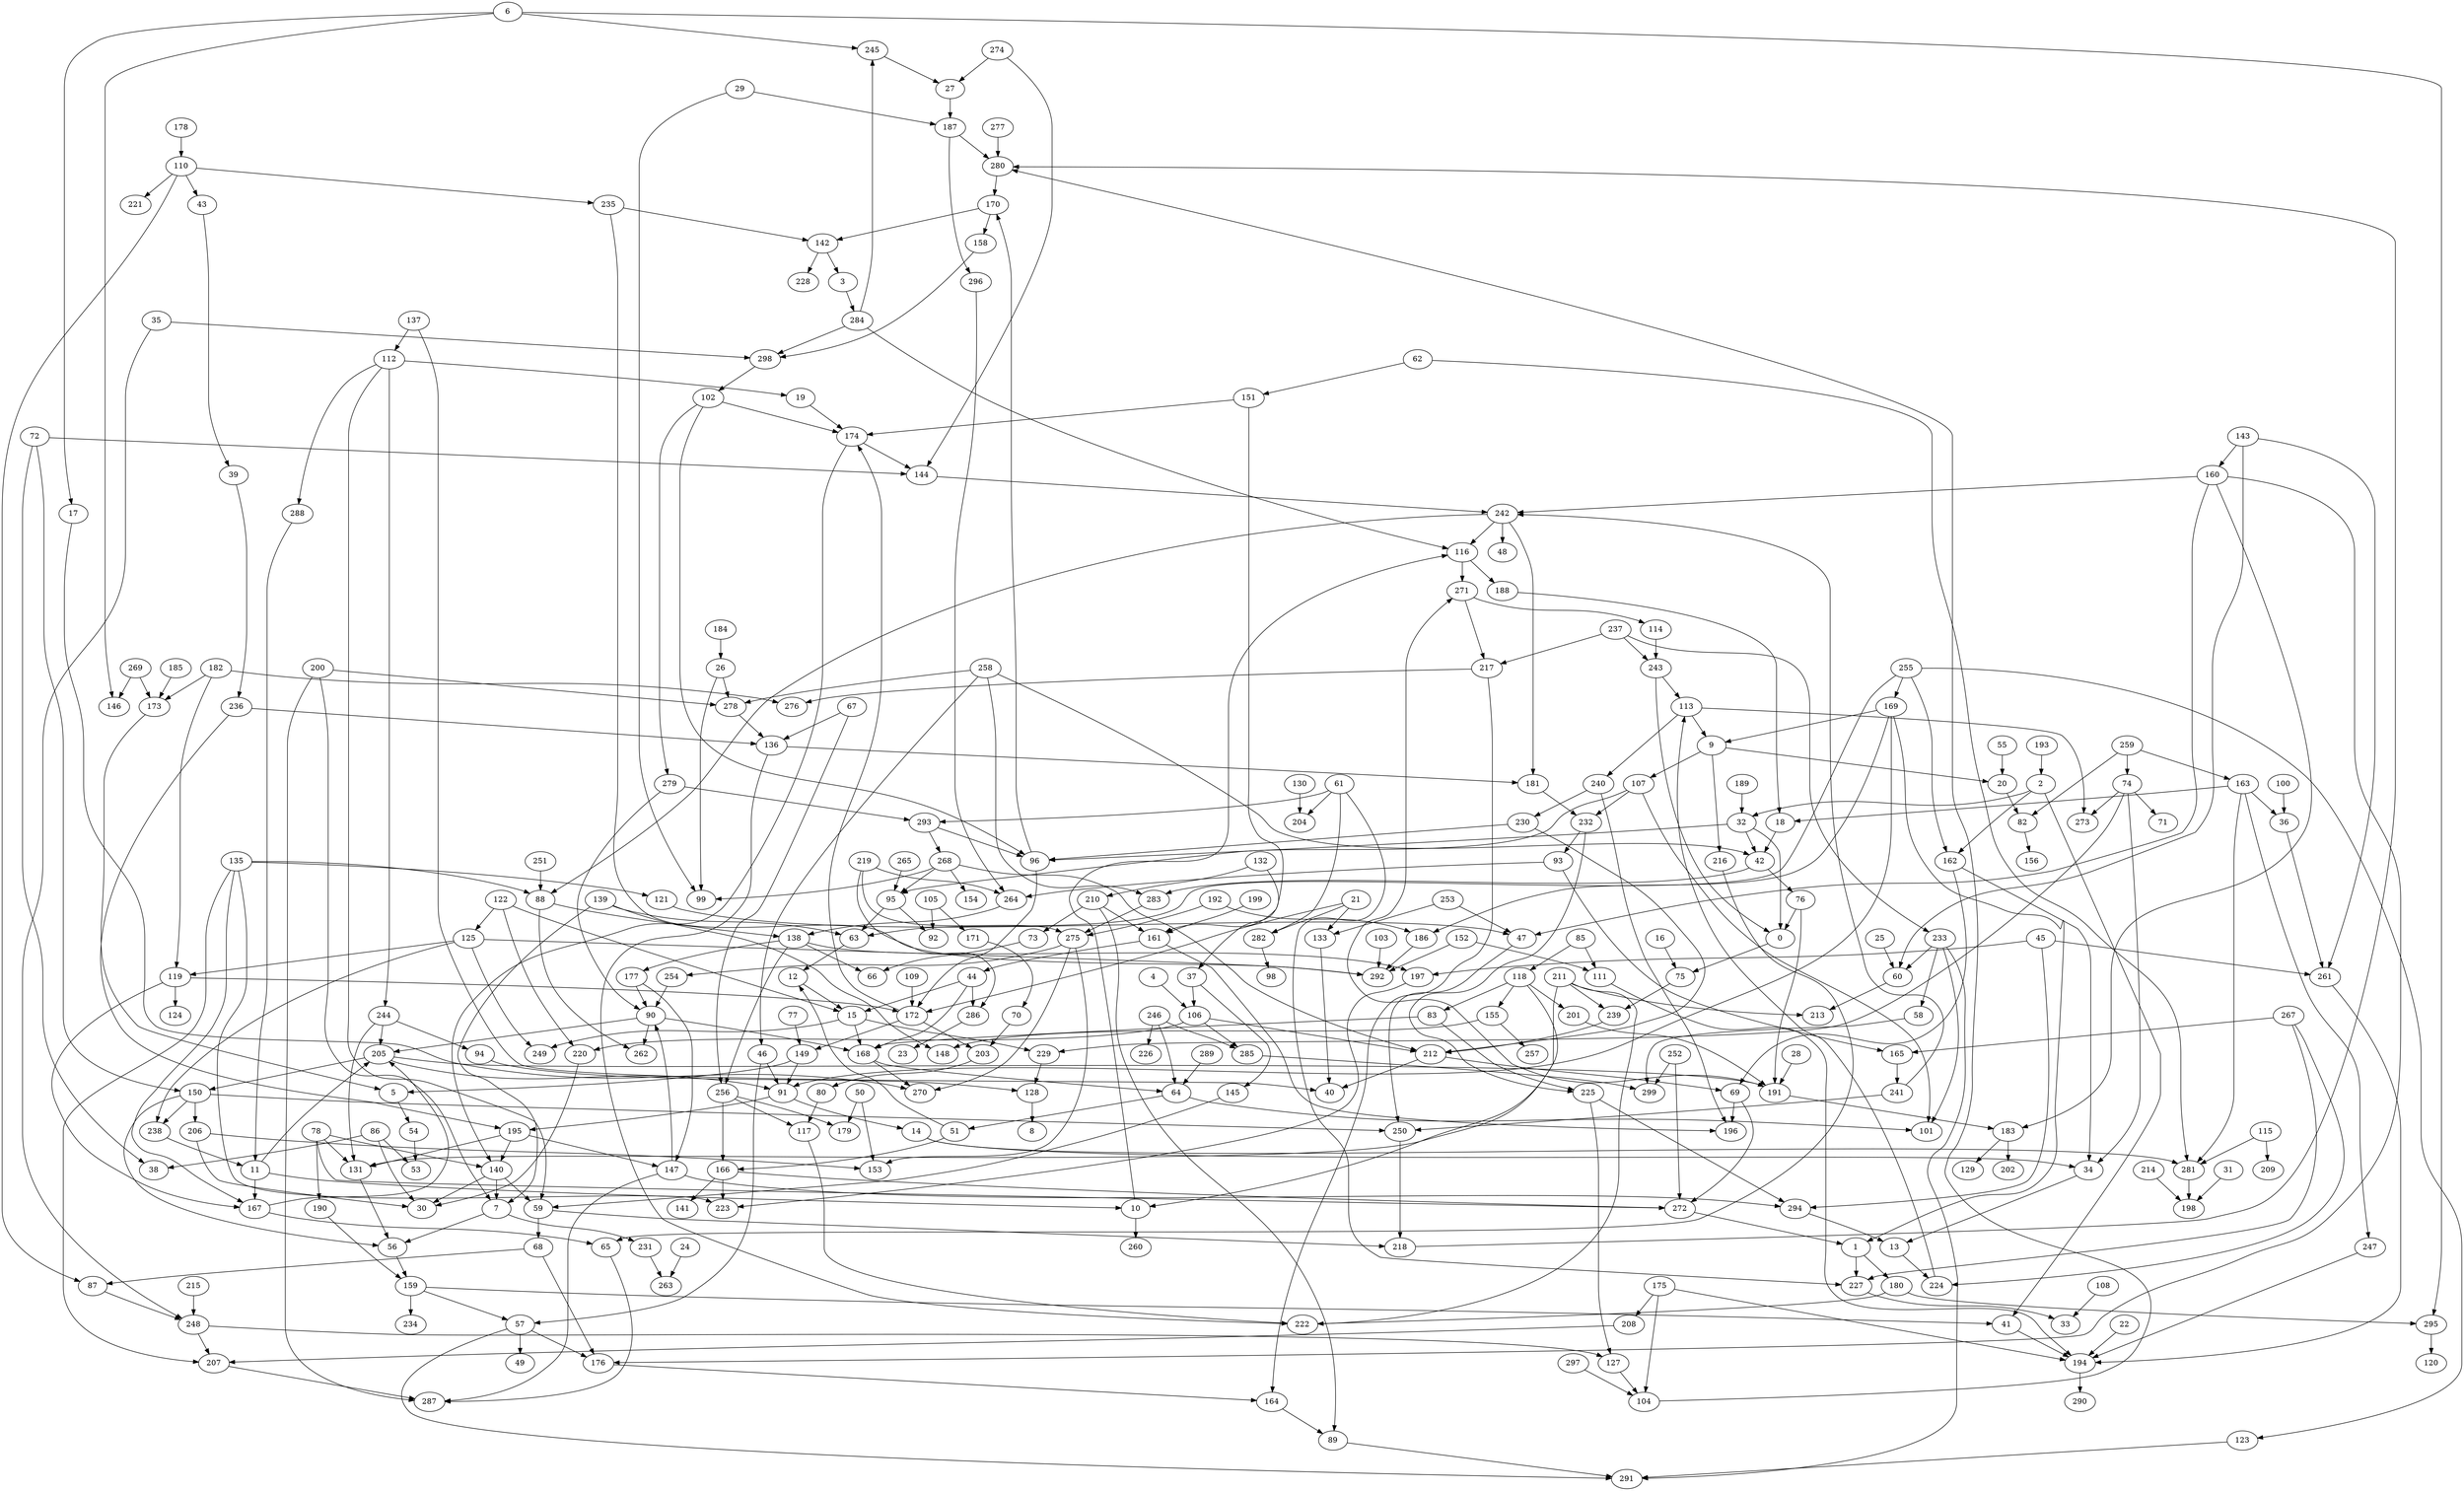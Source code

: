 digraph {0 -> 75[Label=6];
1 -> 180[Label=7];
1 -> 227[Label=6];
2 -> 162[Label=5];
2 -> 41[Label=10];
2 -> 32[Label=8];
3 -> 284[Label=8];
4 -> 106[Label=3];
5 -> 54[Label=1];
6 -> 295[Label=3];
6 -> 146[Label=1];
6 -> 17[Label=2];
6 -> 245[Label=8];
7 -> 231[Label=1];
7 -> 56[Label=3];
9 -> 216[Label=9];
9 -> 20[Label=9];
9 -> 107[Label=4];
10 -> 116[Label=3];
10 -> 260[Label=5];
11 -> 10[Label=8];
11 -> 205[Label=1];
11 -> 167[Label=1];
12 -> 15[Label=7];
13 -> 224[Label=8];
14 -> 34[Label=10];
14 -> 281[Label=5];
15 -> 229[Label=9];
15 -> 168[Label=10];
15 -> 249[Label=4];
16 -> 75[Label=1];
17 -> 270[Label=6];
18 -> 42[Label=5];
19 -> 174[Label=7];
20 -> 82[Label=7];
21 -> 282[Label=7];
21 -> 172[Label=10];
21 -> 133[Label=7];
22 -> 194[Label=1];
24 -> 263[Label=8];
25 -> 60[Label=2];
26 -> 99[Label=5];
26 -> 278[Label=7];
27 -> 187[Label=3];
28 -> 191[Label=1];
29 -> 187[Label=8];
29 -> 99[Label=7];
31 -> 198[Label=2];
32 -> 42[Label=7];
32 -> 96[Label=5];
32 -> 0[Label=8];
34 -> 13[Label=2];
35 -> 298[Label=7];
35 -> 248[Label=1];
36 -> 261[Label=7];
37 -> 145[Label=3];
37 -> 106[Label=2];
39 -> 236[Label=7];
41 -> 194[Label=9];
42 -> 76[Label=10];
42 -> 283[Label=1];
43 -> 39[Label=3];
44 -> 15[Label=7];
44 -> 168[Label=2];
44 -> 286[Label=9];
45 -> 197[Label=5];
45 -> 294[Label=10];
45 -> 261[Label=8];
46 -> 91[Label=4];
46 -> 57[Label=1];
47 -> 250[Label=8];
50 -> 153[Label=5];
50 -> 179[Label=4];
51 -> 12[Label=3];
51 -> 166[Label=5];
54 -> 53[Label=7];
55 -> 20[Label=10];
56 -> 159[Label=8];
57 -> 49[Label=5];
57 -> 176[Label=7];
57 -> 291[Label=5];
58 -> 299[Label=10];
59 -> 68[Label=1];
59 -> 218[Label=7];
60 -> 213[Label=5];
61 -> 227[Label=7];
61 -> 204[Label=10];
61 -> 282[Label=4];
61 -> 293[Label=3];
62 -> 151[Label=6];
62 -> 281[Label=4];
63 -> 12[Label=3];
64 -> 51[Label=1];
64 -> 101[Label=5];
65 -> 287[Label=4];
67 -> 256[Label=3];
67 -> 136[Label=9];
68 -> 87[Label=7];
68 -> 176[Label=4];
69 -> 272[Label=1];
69 -> 196[Label=8];
70 -> 203[Label=1];
72 -> 144[Label=10];
72 -> 38[Label=6];
72 -> 150[Label=10];
73 -> 66[Label=7];
74 -> 71[Label=7];
74 -> 229[Label=7];
74 -> 34[Label=7];
74 -> 273[Label=2];
75 -> 239[Label=1];
76 -> 0[Label=1];
76 -> 191[Label=10];
77 -> 149[Label=4];
78 -> 140[Label=4];
78 -> 190[Label=1];
78 -> 131[Label=3];
78 -> 272[Label=10];
80 -> 117[Label=4];
82 -> 156[Label=2];
83 -> 225[Label=8];
83 -> 168[Label=10];
85 -> 118[Label=1];
85 -> 111[Label=1];
86 -> 30[Label=9];
86 -> 38[Label=1];
86 -> 53[Label=8];
87 -> 248[Label=9];
88 -> 262[Label=5];
88 -> 138[Label=9];
89 -> 291[Label=5];
90 -> 168[Label=7];
90 -> 262[Label=1];
90 -> 205[Label=9];
91 -> 14[Label=1];
91 -> 195[Label=5];
93 -> 165[Label=5];
93 -> 264[Label=8];
94 -> 128[Label=4];
95 -> 92[Label=7];
95 -> 63[Label=2];
96 -> 172[Label=10];
96 -> 170[Label=4];
100 -> 36[Label=8];
102 -> 279[Label=9];
102 -> 174[Label=2];
102 -> 96[Label=9];
103 -> 292[Label=7];
104 -> 280[Label=5];
105 -> 171[Label=10];
105 -> 92[Label=2];
106 -> 220[Label=10];
106 -> 285[Label=6];
106 -> 212[Label=2];
107 -> 95[Label=9];
107 -> 232[Label=7];
107 -> 101[Label=4];
108 -> 33[Label=10];
109 -> 172[Label=6];
110 -> 87[Label=3];
110 -> 235[Label=8];
110 -> 221[Label=3];
110 -> 43[Label=1];
111 -> 194[Label=10];
112 -> 59[Label=1];
112 -> 19[Label=3];
112 -> 244[Label=10];
112 -> 288[Label=10];
113 -> 240[Label=6];
113 -> 273[Label=10];
113 -> 9[Label=9];
114 -> 243[Label=7];
115 -> 209[Label=4];
115 -> 281[Label=6];
116 -> 271[Label=4];
116 -> 188[Label=5];
117 -> 222[Label=8];
118 -> 155[Label=2];
118 -> 10[Label=5];
118 -> 83[Label=3];
118 -> 201[Label=6];
119 -> 124[Label=5];
119 -> 167[Label=10];
119 -> 172[Label=4];
121 -> 47[Label=1];
122 -> 125[Label=4];
122 -> 220[Label=1];
122 -> 15[Label=9];
123 -> 291[Label=2];
125 -> 238[Label=3];
125 -> 249[Label=8];
125 -> 119[Label=8];
125 -> 292[Label=6];
127 -> 104[Label=9];
128 -> 8[Label=1];
130 -> 204[Label=8];
131 -> 56[Label=10];
132 -> 37[Label=4];
132 -> 210[Label=3];
133 -> 40[Label=2];
135 -> 121[Label=3];
135 -> 207[Label=6];
135 -> 223[Label=5];
135 -> 167[Label=2];
135 -> 88[Label=6];
136 -> 181[Label=10];
136 -> 222[Label=1];
137 -> 112[Label=5];
137 -> 40[Label=7];
138 -> 177[Label=9];
138 -> 197[Label=3];
138 -> 66[Label=8];
138 -> 256[Label=7];
139 -> 148[Label=10];
139 -> 63[Label=7];
139 -> 7[Label=8];
140 -> 30[Label=9];
140 -> 59[Label=10];
140 -> 7[Label=7];
142 -> 228[Label=6];
142 -> 3[Label=1];
143 -> 160[Label=2];
143 -> 261[Label=10];
143 -> 60[Label=8];
144 -> 242[Label=2];
145 -> 59[Label=4];
147 -> 294[Label=6];
147 -> 287[Label=1];
147 -> 90[Label=3];
149 -> 91[Label=7];
149 -> 5[Label=3];
150 -> 56[Label=3];
150 -> 250[Label=10];
150 -> 238[Label=8];
150 -> 206[Label=2];
151 -> 174[Label=2];
151 -> 161[Label=5];
152 -> 292[Label=1];
152 -> 111[Label=8];
155 -> 257[Label=8];
155 -> 148[Label=2];
158 -> 298[Label=5];
159 -> 234[Label=5];
159 -> 57[Label=9];
159 -> 41[Label=5];
160 -> 183[Label=8];
160 -> 242[Label=5];
160 -> 176[Label=4];
160 -> 47[Label=5];
161 -> 196[Label=1];
161 -> 44[Label=9];
162 -> 69[Label=9];
162 -> 34[Label=7];
163 -> 18[Label=10];
163 -> 247[Label=3];
163 -> 36[Label=9];
163 -> 281[Label=10];
164 -> 89[Label=5];
165 -> 241[Label=5];
166 -> 141[Label=9];
166 -> 272[Label=8];
166 -> 223[Label=10];
167 -> 65[Label=2];
167 -> 205[Label=2];
168 -> 64[Label=2];
168 -> 270[Label=3];
169 -> 9[Label=5];
169 -> 186[Label=9];
169 -> 1[Label=10];
169 -> 91[Label=9];
170 -> 142[Label=9];
170 -> 158[Label=3];
171 -> 70[Label=3];
172 -> 149[Label=9];
172 -> 203[Label=5];
172 -> 174[Label=9];
173 -> 5[Label=10];
174 -> 140[Label=3];
174 -> 144[Label=9];
175 -> 104[Label=8];
175 -> 208[Label=7];
175 -> 194[Label=7];
176 -> 164[Label=4];
177 -> 147[Label=7];
177 -> 90[Label=6];
178 -> 110[Label=3];
180 -> 295[Label=9];
180 -> 222[Label=9];
181 -> 232[Label=10];
182 -> 119[Label=9];
182 -> 276[Label=9];
182 -> 173[Label=5];
183 -> 202[Label=2];
183 -> 129[Label=7];
184 -> 26[Label=9];
185 -> 173[Label=7];
186 -> 292[Label=9];
187 -> 280[Label=6];
187 -> 296[Label=3];
188 -> 18[Label=5];
189 -> 32[Label=1];
190 -> 159[Label=7];
191 -> 183[Label=5];
191 -> 271[Label=5];
192 -> 275[Label=6];
192 -> 186[Label=1];
193 -> 2[Label=10];
194 -> 290[Label=8];
195 -> 147[Label=2];
195 -> 140[Label=1];
195 -> 131[Label=6];
197 -> 223[Label=10];
199 -> 161[Label=1];
200 -> 278[Label=4];
200 -> 7[Label=9];
200 -> 287[Label=2];
201 -> 191[Label=2];
203 -> 80[Label=8];
205 -> 150[Label=9];
205 -> 191[Label=4];
205 -> 91[Label=10];
206 -> 30[Label=3];
206 -> 153[Label=4];
207 -> 287[Label=9];
208 -> 207[Label=6];
210 -> 73[Label=5];
210 -> 161[Label=7];
210 -> 89[Label=7];
211 -> 222[Label=1];
211 -> 131[Label=2];
211 -> 213[Label=6];
211 -> 239[Label=3];
212 -> 69[Label=4];
212 -> 40[Label=8];
214 -> 198[Label=3];
215 -> 248[Label=2];
216 -> 65[Label=10];
217 -> 164[Label=6];
217 -> 276[Label=1];
218 -> 280[Label=8];
219 -> 286[Label=1];
219 -> 264[Label=8];
219 -> 275[Label=9];
220 -> 30[Label=5];
224 -> 113[Label=10];
225 -> 127[Label=6];
225 -> 294[Label=2];
227 -> 33[Label=6];
229 -> 128[Label=3];
230 -> 96[Label=3];
230 -> 212[Label=6];
231 -> 263[Label=4];
232 -> 225[Label=7];
232 -> 93[Label=9];
233 -> 291[Label=3];
233 -> 60[Label=2];
233 -> 101[Label=1];
233 -> 58[Label=6];
235 -> 292[Label=9];
235 -> 142[Label=8];
236 -> 136[Label=4];
236 -> 195[Label=3];
237 -> 243[Label=5];
237 -> 233[Label=8];
237 -> 217[Label=7];
238 -> 11[Label=7];
239 -> 212[Label=8];
240 -> 196[Label=8];
240 -> 230[Label=7];
241 -> 250[Label=4];
241 -> 242[Label=4];
242 -> 181[Label=3];
242 -> 116[Label=3];
242 -> 88[Label=5];
242 -> 48[Label=7];
243 -> 0[Label=5];
243 -> 113[Label=3];
244 -> 131[Label=9];
244 -> 94[Label=6];
244 -> 205[Label=3];
245 -> 27[Label=1];
246 -> 64[Label=4];
246 -> 226[Label=1];
246 -> 285[Label=10];
247 -> 194[Label=1];
248 -> 207[Label=1];
248 -> 127[Label=5];
250 -> 218[Label=1];
251 -> 88[Label=8];
252 -> 272[Label=6];
252 -> 299[Label=7];
253 -> 133[Label=6];
253 -> 47[Label=7];
254 -> 90[Label=2];
255 -> 123[Label=9];
255 -> 63[Label=3];
255 -> 169[Label=4];
255 -> 162[Label=7];
256 -> 166[Label=3];
256 -> 117[Label=5];
256 -> 179[Label=4];
258 -> 42[Label=9];
258 -> 278[Label=4];
258 -> 46[Label=10];
258 -> 283[Label=9];
259 -> 74[Label=3];
259 -> 163[Label=6];
259 -> 82[Label=8];
261 -> 194[Label=3];
264 -> 138[Label=10];
265 -> 95[Label=1];
267 -> 165[Label=5];
267 -> 224[Label=9];
267 -> 227[Label=8];
268 -> 95[Label=9];
268 -> 99[Label=3];
268 -> 154[Label=8];
268 -> 212[Label=9];
269 -> 173[Label=4];
269 -> 146[Label=6];
271 -> 114[Label=4];
271 -> 217[Label=2];
272 -> 1[Label=2];
274 -> 144[Label=10];
274 -> 27[Label=5];
275 -> 270[Label=2];
275 -> 153[Label=9];
275 -> 254[Label=4];
277 -> 280[Label=9];
278 -> 136[Label=9];
279 -> 293[Label=8];
279 -> 90[Label=1];
280 -> 170[Label=10];
281 -> 198[Label=6];
282 -> 98[Label=4];
283 -> 275[Label=1];
284 -> 245[Label=9];
284 -> 298[Label=4];
284 -> 116[Label=7];
285 -> 299[Label=9];
286 -> 23[Label=4];
288 -> 11[Label=5];
289 -> 64[Label=9];
293 -> 268[Label=2];
293 -> 96[Label=7];
294 -> 13[Label=7];
295 -> 120[Label=8];
296 -> 264[Label=8];
297 -> 104[Label=1];
298 -> 102[Label=5];
}